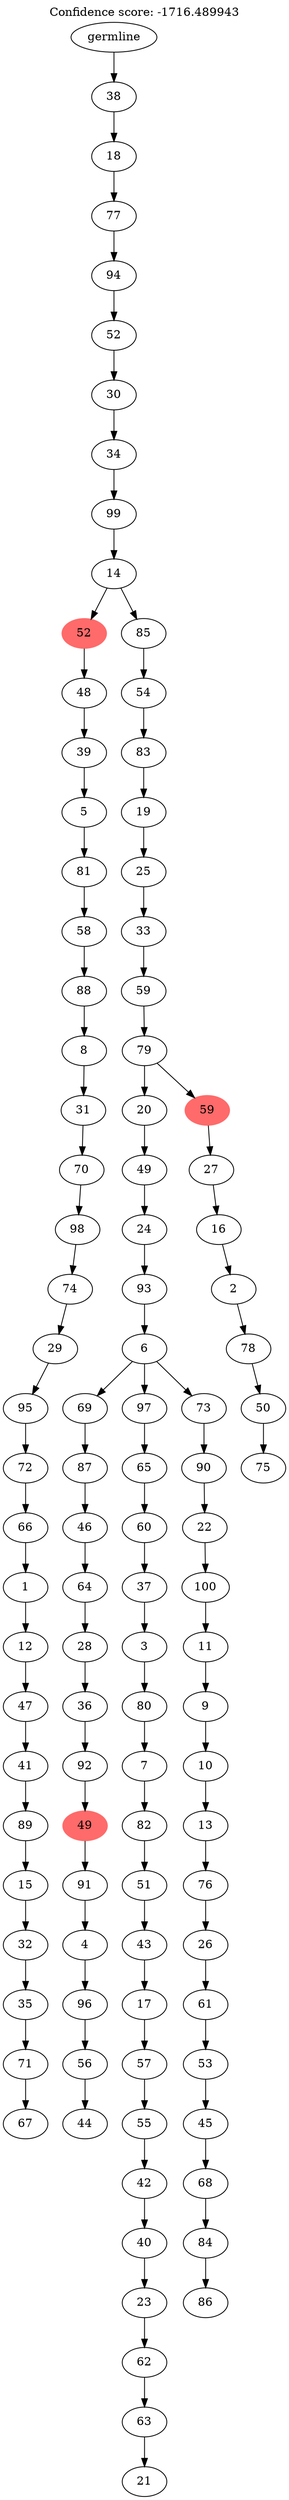 digraph g {
	"102" -> "103";
	"103" [label="67"];
	"101" -> "102";
	"102" [label="71"];
	"100" -> "101";
	"101" [label="35"];
	"99" -> "100";
	"100" [label="32"];
	"98" -> "99";
	"99" [label="15"];
	"97" -> "98";
	"98" [label="89"];
	"96" -> "97";
	"97" [label="41"];
	"95" -> "96";
	"96" [label="47"];
	"94" -> "95";
	"95" [label="12"];
	"93" -> "94";
	"94" [label="1"];
	"92" -> "93";
	"93" [label="66"];
	"91" -> "92";
	"92" [label="72"];
	"90" -> "91";
	"91" [label="95"];
	"89" -> "90";
	"90" [label="29"];
	"88" -> "89";
	"89" [label="74"];
	"87" -> "88";
	"88" [label="98"];
	"86" -> "87";
	"87" [label="70"];
	"85" -> "86";
	"86" [label="31"];
	"84" -> "85";
	"85" [label="8"];
	"83" -> "84";
	"84" [label="88"];
	"82" -> "83";
	"83" [label="58"];
	"81" -> "82";
	"82" [label="81"];
	"80" -> "81";
	"81" [label="5"];
	"79" -> "80";
	"80" [label="39"];
	"78" -> "79";
	"79" [label="48"];
	"76" -> "77";
	"77" [label="44"];
	"75" -> "76";
	"76" [label="56"];
	"74" -> "75";
	"75" [label="96"];
	"73" -> "74";
	"74" [label="4"];
	"72" -> "73";
	"73" [label="91"];
	"71" -> "72";
	"72" [color=indianred1, style=filled, label="49"];
	"70" -> "71";
	"71" [label="92"];
	"69" -> "70";
	"70" [label="36"];
	"68" -> "69";
	"69" [label="28"];
	"67" -> "68";
	"68" [label="64"];
	"66" -> "67";
	"67" [label="46"];
	"65" -> "66";
	"66" [label="87"];
	"63" -> "64";
	"64" [label="21"];
	"62" -> "63";
	"63" [label="63"];
	"61" -> "62";
	"62" [label="62"];
	"60" -> "61";
	"61" [label="23"];
	"59" -> "60";
	"60" [label="40"];
	"58" -> "59";
	"59" [label="42"];
	"57" -> "58";
	"58" [label="55"];
	"56" -> "57";
	"57" [label="57"];
	"55" -> "56";
	"56" [label="17"];
	"54" -> "55";
	"55" [label="43"];
	"53" -> "54";
	"54" [label="51"];
	"52" -> "53";
	"53" [label="82"];
	"51" -> "52";
	"52" [label="7"];
	"50" -> "51";
	"51" [label="80"];
	"49" -> "50";
	"50" [label="3"];
	"48" -> "49";
	"49" [label="37"];
	"47" -> "48";
	"48" [label="60"];
	"46" -> "47";
	"47" [label="65"];
	"44" -> "45";
	"45" [label="86"];
	"43" -> "44";
	"44" [label="84"];
	"42" -> "43";
	"43" [label="68"];
	"41" -> "42";
	"42" [label="45"];
	"40" -> "41";
	"41" [label="53"];
	"39" -> "40";
	"40" [label="61"];
	"38" -> "39";
	"39" [label="26"];
	"37" -> "38";
	"38" [label="76"];
	"36" -> "37";
	"37" [label="13"];
	"35" -> "36";
	"36" [label="10"];
	"34" -> "35";
	"35" [label="9"];
	"33" -> "34";
	"34" [label="11"];
	"32" -> "33";
	"33" [label="100"];
	"31" -> "32";
	"32" [label="22"];
	"30" -> "31";
	"31" [label="90"];
	"29" -> "30";
	"30" [label="73"];
	"29" -> "46";
	"46" [label="97"];
	"29" -> "65";
	"65" [label="69"];
	"28" -> "29";
	"29" [label="6"];
	"27" -> "28";
	"28" [label="93"];
	"26" -> "27";
	"27" [label="24"];
	"25" -> "26";
	"26" [label="49"];
	"23" -> "24";
	"24" [label="75"];
	"22" -> "23";
	"23" [label="50"];
	"21" -> "22";
	"22" [label="78"];
	"20" -> "21";
	"21" [label="2"];
	"19" -> "20";
	"20" [label="16"];
	"18" -> "19";
	"19" [label="27"];
	"17" -> "18";
	"18" [color=indianred1, style=filled, label="59"];
	"17" -> "25";
	"25" [label="20"];
	"16" -> "17";
	"17" [label="79"];
	"15" -> "16";
	"16" [label="59"];
	"14" -> "15";
	"15" [label="33"];
	"13" -> "14";
	"14" [label="25"];
	"12" -> "13";
	"13" [label="19"];
	"11" -> "12";
	"12" [label="83"];
	"10" -> "11";
	"11" [label="54"];
	"9" -> "10";
	"10" [label="85"];
	"9" -> "78";
	"78" [color=indianred1, style=filled, label="52"];
	"8" -> "9";
	"9" [label="14"];
	"7" -> "8";
	"8" [label="99"];
	"6" -> "7";
	"7" [label="34"];
	"5" -> "6";
	"6" [label="30"];
	"4" -> "5";
	"5" [label="52"];
	"3" -> "4";
	"4" [label="94"];
	"2" -> "3";
	"3" [label="77"];
	"1" -> "2";
	"2" [label="18"];
	"0" -> "1";
	"1" [label="38"];
	"0" [label="germline"];
	labelloc="t";
	label="Confidence score: -1716.489943";
}
